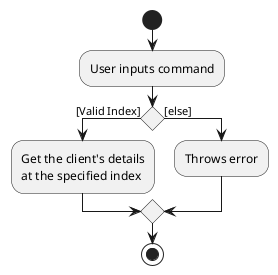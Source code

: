 @startuml
'https://plantuml.com/activity-diagram-beta

start
:User inputs command;
if () then ([Valid Index])
  :Get the client's details
  at the specified index;
else ([else])
  :Throws error;
endif

stop

@enduml
